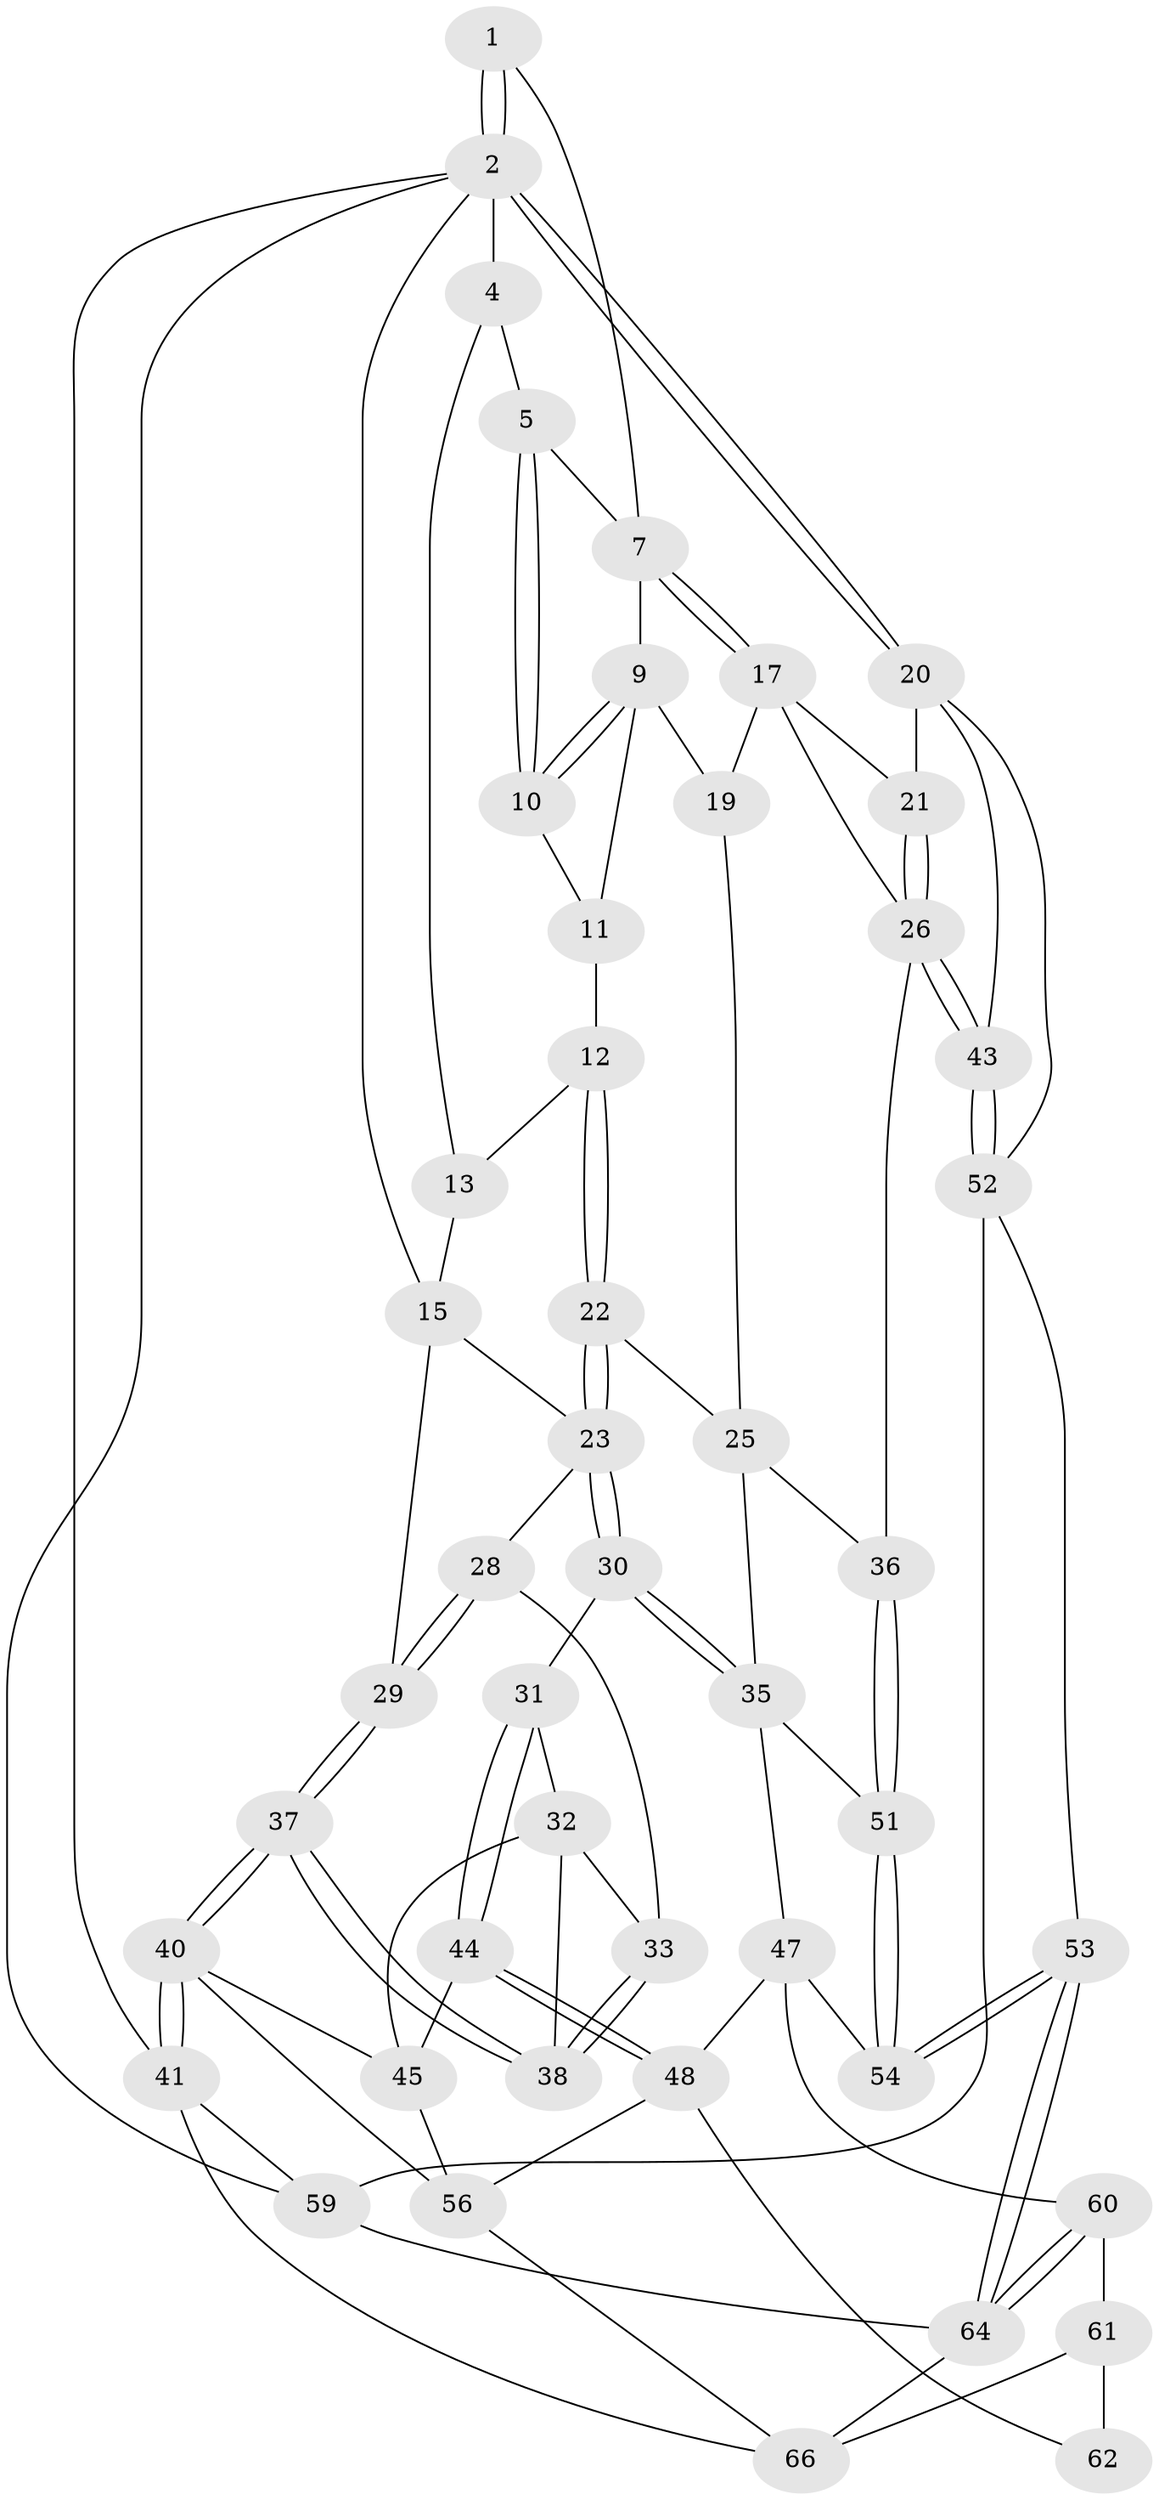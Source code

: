 // original degree distribution, {3: 0.029411764705882353, 6: 0.20588235294117646, 4: 0.23529411764705882, 5: 0.5294117647058824}
// Generated by graph-tools (version 1.1) at 2025/11/02/27/25 16:11:58]
// undirected, 47 vertices, 106 edges
graph export_dot {
graph [start="1"]
  node [color=gray90,style=filled];
  1 [pos="+1+0"];
  2 [pos="+1+0",super="+3"];
  4 [pos="+0.3466908733532837+0"];
  5 [pos="+0.6931145886178552+0",super="+6"];
  7 [pos="+0.9054907900753724+0.13035444459932036",super="+8"];
  9 [pos="+0.7694854973535862+0.0765792607744286",super="+14"];
  10 [pos="+0.7076946791760187+0"];
  11 [pos="+0.598581344052099+0.08917524979751522"];
  12 [pos="+0.4731711892722238+0.13628821322443438"];
  13 [pos="+0.3440569921840324+0"];
  15 [pos="+0+0",super="+16"];
  17 [pos="+0.9470600060590312+0.17221341801302062",super="+18"];
  19 [pos="+0.6825977253250006+0.29148099397118055"];
  20 [pos="+1+0.1719131432201193",super="+42"];
  21 [pos="+1+0.1944785287000793"];
  22 [pos="+0.49247914439606477+0.27550514130464704"];
  23 [pos="+0.3577371328322641+0.3512433985347676",super="+24"];
  25 [pos="+0.5839452972953932+0.3029558233634387",super="+34"];
  26 [pos="+0.8509955215765056+0.4675519216753665",super="+27"];
  28 [pos="+0.1193848031044608+0.29962769587090443"];
  29 [pos="+0+0.10316993766104067"];
  30 [pos="+0.35203649399954945+0.3934191345365059"];
  31 [pos="+0.31108552610423035+0.4420863516540053"];
  32 [pos="+0.18382698314029594+0.44073202541874806",super="+39"];
  33 [pos="+0.09425704420173764+0.36344355699127123"];
  35 [pos="+0.49158212946343965+0.5375363268230403",super="+46"];
  36 [pos="+0.6745644059861546+0.5765956026791695"];
  37 [pos="+0+0.5005293100591689"];
  38 [pos="+0+0.4586760460082113"];
  40 [pos="+0+0.6946125890197661",super="+50"];
  41 [pos="+0+1"];
  43 [pos="+0.8943345972273652+0.4966263411488639"];
  44 [pos="+0.2589089483228151+0.6247854311886551"];
  45 [pos="+0.1933417036206865+0.6368481610660716",super="+49"];
  47 [pos="+0.3927087838585951+0.6986934407315336",super="+57"];
  48 [pos="+0.37626673059800464+0.698200714412099",super="+55"];
  51 [pos="+0.669887738036112+0.6764043451144689"];
  52 [pos="+0.8273337292899802+0.831524788766589",super="+58"];
  53 [pos="+0.731570046772191+0.8103713665322204"];
  54 [pos="+0.6999594648008787+0.785534546357956"];
  56 [pos="+0.22017832401977036+0.853350892145818",super="+63"];
  59 [pos="+1+1"];
  60 [pos="+0.4729171321837687+0.9022093915977427"];
  61 [pos="+0.4541934478377247+0.9066411681037919",super="+65"];
  62 [pos="+0.2847856917691862+0.90083223515126"];
  64 [pos="+0.566076720476016+1",super="+68"];
  66 [pos="+0.21493411553623726+1",super="+67"];
  1 -- 2;
  1 -- 2;
  1 -- 7;
  2 -- 20;
  2 -- 20;
  2 -- 59;
  2 -- 41;
  2 -- 4;
  2 -- 15;
  4 -- 5;
  4 -- 13;
  5 -- 10;
  5 -- 10;
  5 -- 7;
  7 -- 17;
  7 -- 17;
  7 -- 9;
  9 -- 10;
  9 -- 10;
  9 -- 19;
  9 -- 11;
  10 -- 11;
  11 -- 12;
  12 -- 13;
  12 -- 22;
  12 -- 22;
  13 -- 15;
  15 -- 29;
  15 -- 23;
  17 -- 21;
  17 -- 19;
  17 -- 26;
  19 -- 25;
  20 -- 21;
  20 -- 43;
  20 -- 52;
  21 -- 26;
  21 -- 26;
  22 -- 23;
  22 -- 23;
  22 -- 25;
  23 -- 30;
  23 -- 30;
  23 -- 28;
  25 -- 35;
  25 -- 36;
  26 -- 43;
  26 -- 43;
  26 -- 36;
  28 -- 29;
  28 -- 29;
  28 -- 33;
  29 -- 37;
  29 -- 37;
  30 -- 31;
  30 -- 35;
  30 -- 35;
  31 -- 32;
  31 -- 44;
  31 -- 44;
  32 -- 33;
  32 -- 45;
  32 -- 38;
  33 -- 38;
  33 -- 38;
  35 -- 51;
  35 -- 47;
  36 -- 51;
  36 -- 51;
  37 -- 38;
  37 -- 38;
  37 -- 40;
  37 -- 40;
  40 -- 41;
  40 -- 41;
  40 -- 56;
  40 -- 45;
  41 -- 59;
  41 -- 66;
  43 -- 52;
  43 -- 52;
  44 -- 45;
  44 -- 48;
  44 -- 48;
  45 -- 56;
  47 -- 48;
  47 -- 60;
  47 -- 54;
  48 -- 56;
  48 -- 62;
  51 -- 54;
  51 -- 54;
  52 -- 53;
  52 -- 59;
  53 -- 54;
  53 -- 54;
  53 -- 64;
  53 -- 64;
  56 -- 66;
  59 -- 64;
  60 -- 61;
  60 -- 64;
  60 -- 64;
  61 -- 62 [weight=2];
  61 -- 66;
  64 -- 66;
}
